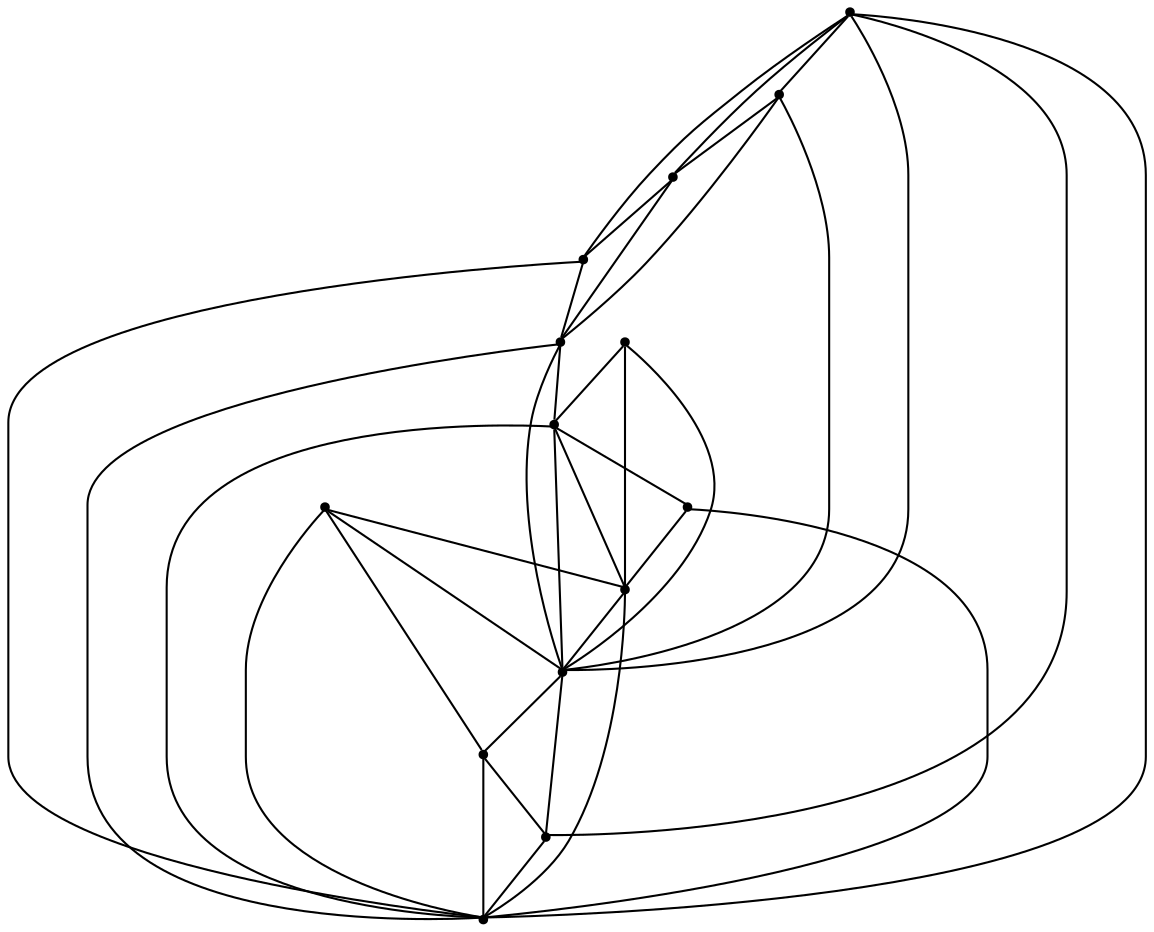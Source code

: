 graph {
  node [shape=point,comment="{\"directed\":false,\"doi\":\"10.1007/3-540-46648-7_17\",\"figure\":\"? (2)\"}"]

  v0 [pos="773.0966314132017,401.0328341604861"]
  v1 [pos="701.3376730546497,257.25825125108054"]
  v2 [pos="995.1243776202828,550.0583237829785"]
  v3 [pos="774.0967475169574,696.8334884033084"]
  v4 [pos="701.3376730546497,663.0776277388843"]
  v5 [pos="700.0875040801168,367.0270680957625"]
  v6 [pos="701.0876519769902,550.0583237829785"]
  v7 [pos="700.0875040801168,495.2989316499477"]
  v8 [pos="702.0877521841871,605.3178128678301"]
  v9 [pos="700.0875040801168,439.2894402129758"]
  v10 [pos="404.0504985396361,548.8081608898772"]
  v11 [pos="701.3376730546497,841.3582326377351"]
  v12 [pos="628.0784928507876,404.7835136072712"]
  v13 [pos="628.0784928507876,698.833812621431"]

  v0 -- v1 [id="-1",pos="773.0966314132017,401.0328341604861 701.3376730546497,257.25825125108054 701.3376730546497,257.25825125108054 701.3376730546497,257.25825125108054"]
  v1 -- v11 [id="-2",pos="701.3376730546497,257.25825125108054 283.03536901918466,549.0581934684975 283.03536901918466,549.0581934684975 283.03536901918466,549.0581934684975 701.3376730546497,841.3582326377351 701.3376730546497,841.3582326377351 701.3376730546497,841.3582326377351"]
  v10 -- v1 [id="-3",pos="404.0504985396361,548.8081608898772 701.3376730546497,257.25825125108054 701.3376730546497,257.25825125108054 701.3376730546497,257.25825125108054"]
  v6 -- v2 [id="-4",pos="701.0876519769902,550.0583237829785 995.1243776202828,550.0583237829785 995.1243776202828,550.0583237829785 995.1243776202828,550.0583237829785"]
  v12 -- v1 [id="-5",pos="628.0784928507876,404.7835136072712 701.3376730546497,257.25825125108054 701.3376730546497,257.25825125108054 701.3376730546497,257.25825125108054"]
  v12 -- v5 [id="-6",pos="628.0784928507876,404.7835136072712 700.0875040801168,367.0270680957625 700.0875040801168,367.0270680957625 700.0875040801168,367.0270680957625"]
  v13 -- v11 [id="-7",pos="628.0784928507876,698.833812621431 701.3376730546497,841.3582326377351 701.3376730546497,841.3582326377351 701.3376730546497,841.3582326377351"]
  v13 -- v4 [id="-8",pos="628.0784928507876,698.833812621431 701.3376730546497,663.0776277388843 701.3376730546497,663.0776277388843 701.3376730546497,663.0776277388843"]
  v13 -- v10 [id="-9",pos="628.0784928507876,698.833812621431 404.0504985396361,548.8081608898772 404.0504985396361,548.8081608898772 404.0504985396361,548.8081608898772"]
  v12 -- v10 [id="-10",pos="628.0784928507876,404.7835136072712 404.0504985396361,548.8081608898772 404.0504985396361,548.8081608898772 404.0504985396361,548.8081608898772"]
  v10 -- v6 [id="-11",pos="404.0504985396361,548.8081608898772 701.0876519769902,550.0583237829785 701.0876519769902,550.0583237829785 701.0876519769902,550.0583237829785"]
  v9 -- v12 [id="-12",pos="700.0875040801168,439.2894402129758 628.0784928507876,404.7835136072712 628.0784928507876,404.7835136072712 628.0784928507876,404.7835136072712"]
  v11 -- v2 [id="-13",pos="701.3376730546497,841.3582326377351 995.1243776202828,550.0583237829785 995.1243776202828,550.0583237829785 995.1243776202828,550.0583237829785"]
  v11 -- v3 [id="-14",pos="701.3376730546497,841.3582326377351 774.0967475169574,696.8334884033084 774.0967475169574,696.8334884033084 774.0967475169574,696.8334884033084"]
  v11 -- v4 [id="-15",pos="701.3376730546497,841.3582326377351 701.3376730546497,663.0776277388843 701.3376730546497,663.0776277388843 701.3376730546497,663.0776277388843"]
  v11 -- v10 [id="-16",pos="701.3376730546497,841.3582326377351 404.0504985396361,548.8081608898772 404.0504985396361,548.8081608898772 404.0504985396361,548.8081608898772"]
  v4 -- v2 [id="-17",pos="701.3376730546497,663.0776277388843 995.1243776202828,550.0583237829785 995.1243776202828,550.0583237829785 995.1243776202828,550.0583237829785"]
  v4 -- v10 [id="-18",pos="701.3376730546497,663.0776277388843 404.0504985396361,548.8081608898772 404.0504985396361,548.8081608898772 404.0504985396361,548.8081608898772"]
  v8 -- v10 [id="-19",pos="702.0877521841871,605.3178128678301 404.0504985396361,548.8081608898772 404.0504985396361,548.8081608898772 404.0504985396361,548.8081608898772"]
  v8 -- v2 [id="-20",pos="702.0877521841871,605.3178128678301 995.1243776202828,550.0583237829785 995.1243776202828,550.0583237829785 995.1243776202828,550.0583237829785"]
  v8 -- v4 [id="-21",pos="702.0877521841871,605.3178128678301 701.3376730546497,663.0776277388843 701.3376730546497,663.0776277388843 701.3376730546497,663.0776277388843"]
  v7 -- v2 [id="-22",pos="700.0875040801168,495.2989316499477 995.1243776202828,550.0583237829785 995.1243776202828,550.0583237829785 995.1243776202828,550.0583237829785"]
  v7 -- v10 [id="-23",pos="700.0875040801168,495.2989316499477 404.0504985396361,548.8081608898772 404.0504985396361,548.8081608898772 404.0504985396361,548.8081608898772"]
  v9 -- v10 [id="-24",pos="700.0875040801168,439.2894402129758 404.0504985396361,548.8081608898772 404.0504985396361,548.8081608898772 404.0504985396361,548.8081608898772"]
  v9 -- v7 [id="-25",pos="700.0875040801168,439.2894402129758 700.0875040801168,495.2989316499477 700.0875040801168,495.2989316499477 700.0875040801168,495.2989316499477"]
  v9 -- v0 [id="-26",pos="700.0875040801168,439.2894402129758 773.0966314132017,401.0328341604861 773.0966314132017,401.0328341604861 773.0966314132017,401.0328341604861"]
  v9 -- v5 [id="-27",pos="700.0875040801168,439.2894402129758 700.0875040801168,367.0270680957625 700.0875040801168,367.0270680957625 700.0875040801168,367.0270680957625"]
  v5 -- v1 [id="-28",pos="700.0875040801168,367.0270680957625 701.3376730546497,257.25825125108054 701.3376730546497,257.25825125108054 701.3376730546497,257.25825125108054"]
  v1 -- v2 [id="-29",pos="701.3376730546497,257.25825125108054 995.1243776202828,550.0583237829785 995.1243776202828,550.0583237829785 995.1243776202828,550.0583237829785"]
  v9 -- v2 [id="-30",pos="700.0875040801168,439.2894402129758 995.1243776202828,550.0583237829785 995.1243776202828,550.0583237829785 995.1243776202828,550.0583237829785"]
  v8 -- v6 [id="-31",pos="702.0877521841871,605.3178128678301 701.0876519769902,550.0583237829785 701.0876519769902,550.0583237829785 701.0876519769902,550.0583237829785"]
  v6 -- v7 [id="-32",pos="701.0876519769902,550.0583237829785 700.0875040801168,495.2989316499477 700.0875040801168,495.2989316499477 700.0875040801168,495.2989316499477"]
  v5 -- v0 [id="-33",pos="700.0875040801168,367.0270680957625 773.0966314132017,401.0328341604861 773.0966314132017,401.0328341604861 773.0966314132017,401.0328341604861"]
  v3 -- v4 [id="-34",pos="774.0967475169574,696.8334884033084 701.3376730546497,663.0776277388843 701.3376730546497,663.0776277388843 701.3376730546497,663.0776277388843"]
  v3 -- v2 [id="-35",pos="774.0967475169574,696.8334884033084 995.1243776202828,550.0583237829785 995.1243776202828,550.0583237829785 995.1243776202828,550.0583237829785"]
  v0 -- v2 [id="-36",pos="773.0966314132017,401.0328341604861 995.1243776202828,550.0583237829785 995.1243776202828,550.0583237829785 995.1243776202828,550.0583237829785"]
}